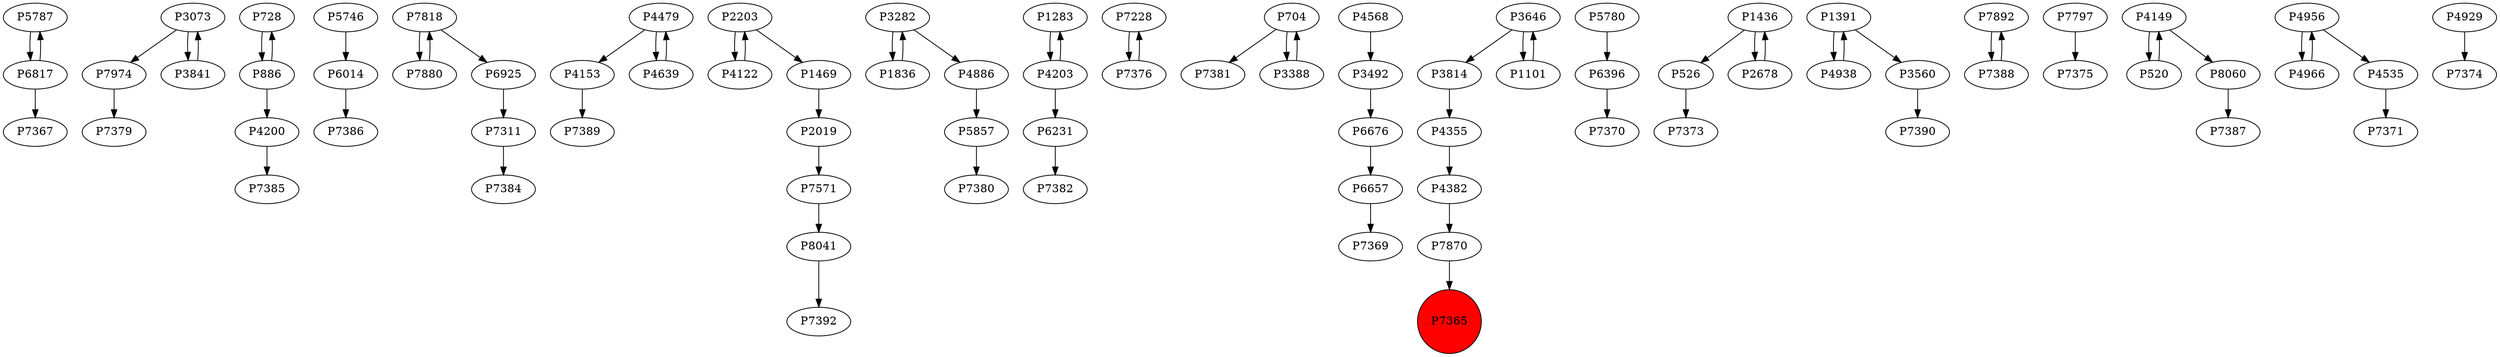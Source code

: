 digraph {
	P5787 -> P6817
	P3073 -> P7974
	P728 -> P886
	P886 -> P4200
	P5746 -> P6014
	P7311 -> P7384
	P4479 -> P4153
	P8041 -> P7392
	P4886 -> P5857
	P1283 -> P4203
	P6925 -> P7311
	P7228 -> P7376
	P1836 -> P3282
	P704 -> P7381
	P3282 -> P1836
	P6657 -> P7369
	P4153 -> P7389
	P7870 -> P7365
	P5780 -> P6396
	P1436 -> P526
	P1469 -> P2019
	P3646 -> P3814
	P1391 -> P4938
	P3814 -> P4355
	P7880 -> P7818
	P2678 -> P1436
	P3841 -> P3073
	P7892 -> P7388
	P7974 -> P7379
	P4568 -> P3492
	P7571 -> P8041
	P7818 -> P7880
	P4122 -> P2203
	P7818 -> P6925
	P1391 -> P3560
	P3560 -> P7390
	P6014 -> P7386
	P1101 -> P3646
	P2203 -> P4122
	P7797 -> P7375
	P4149 -> P520
	P4149 -> P8060
	P6231 -> P7382
	P4203 -> P6231
	P4535 -> P7371
	P3282 -> P4886
	P4639 -> P4479
	P886 -> P728
	P6817 -> P5787
	P4479 -> P4639
	P4355 -> P4382
	P2019 -> P7571
	P4382 -> P7870
	P3073 -> P3841
	P520 -> P4149
	P3492 -> P6676
	P6817 -> P7367
	P2203 -> P1469
	P7376 -> P7228
	P4200 -> P7385
	P3646 -> P1101
	P704 -> P3388
	P6676 -> P6657
	P4966 -> P4956
	P4203 -> P1283
	P5857 -> P7380
	P8060 -> P7387
	P526 -> P7373
	P4956 -> P4966
	P4938 -> P1391
	P3388 -> P704
	P1436 -> P2678
	P4956 -> P4535
	P7388 -> P7892
	P4929 -> P7374
	P6396 -> P7370
	P7365 [shape=circle]
	P7365 [style=filled]
	P7365 [fillcolor=red]
}